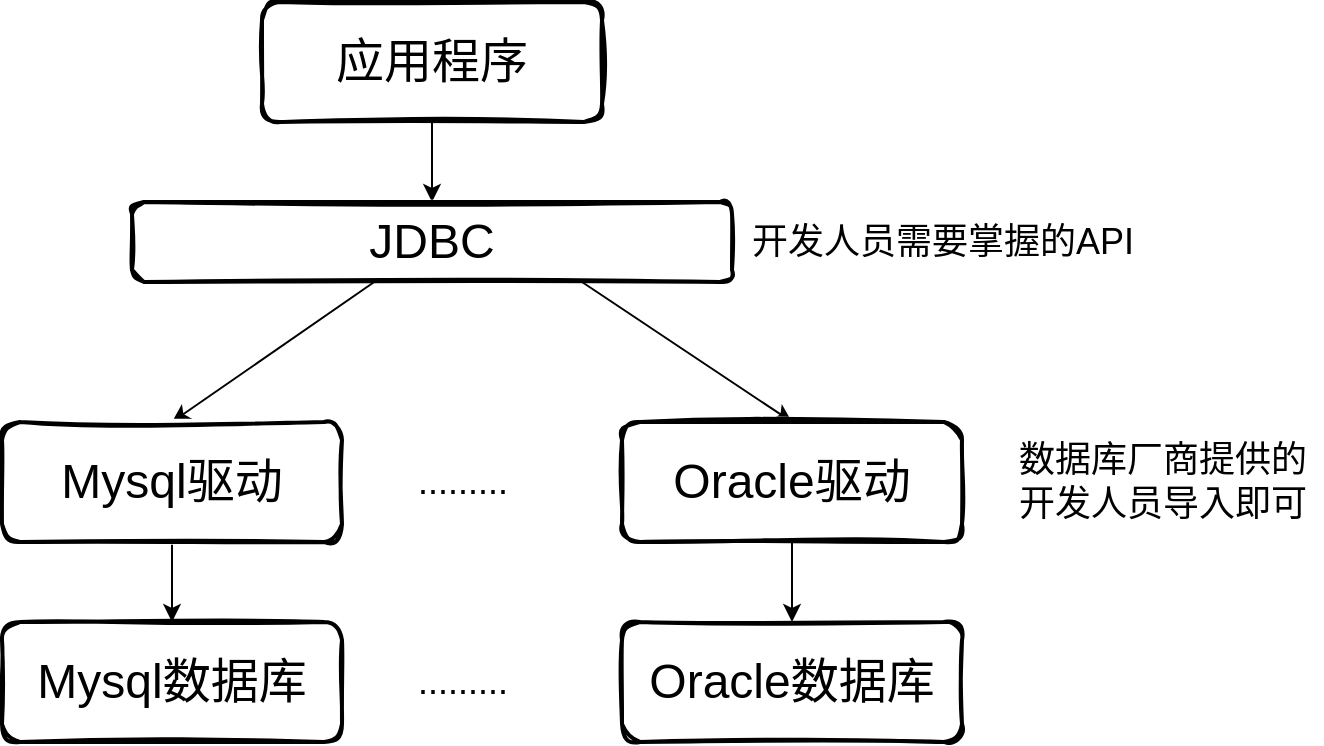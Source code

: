 <mxfile version="14.7.2" type="github">
  <diagram id="ZchLk-KhiFi6buuQg1I7" name="Page-1">
    <mxGraphModel dx="762" dy="855" grid="1" gridSize="10" guides="1" tooltips="1" connect="1" arrows="1" fold="1" page="1" pageScale="1" pageWidth="827" pageHeight="1169" math="0" shadow="0">
      <root>
        <mxCell id="0" />
        <mxCell id="1" parent="0" />
        <mxCell id="fyDUrhRCTVjrsPNfaAm0-12" style="edgeStyle=none;rounded=0;orthogonalLoop=1;jettySize=auto;html=1;exitX=0.5;exitY=1;exitDx=0;exitDy=0;entryX=0.5;entryY=0;entryDx=0;entryDy=0;" edge="1" parent="1" source="RjElgSxgtvQlfLAIb65S-2" target="fyDUrhRCTVjrsPNfaAm0-2">
          <mxGeometry relative="1" as="geometry" />
        </mxCell>
        <mxCell id="RjElgSxgtvQlfLAIb65S-2" value="&lt;span style=&quot;font-size: 24px&quot;&gt;应用程序&lt;/span&gt;" style="rounded=1;whiteSpace=wrap;html=1;strokeWidth=2;fillWeight=4;hachureGap=8;hachureAngle=45;sketch=1;" parent="1" vertex="1">
          <mxGeometry x="220" y="160" width="170" height="60" as="geometry" />
        </mxCell>
        <mxCell id="fyDUrhRCTVjrsPNfaAm0-8" style="rounded=0;orthogonalLoop=1;jettySize=auto;html=1;entryX=0.5;entryY=0;entryDx=0;entryDy=0;" edge="1" parent="1" source="fyDUrhRCTVjrsPNfaAm0-2" target="fyDUrhRCTVjrsPNfaAm0-7">
          <mxGeometry relative="1" as="geometry" />
        </mxCell>
        <mxCell id="fyDUrhRCTVjrsPNfaAm0-9" style="edgeStyle=none;rounded=0;orthogonalLoop=1;jettySize=auto;html=1;exitX=0.75;exitY=1;exitDx=0;exitDy=0;entryX=0.5;entryY=0;entryDx=0;entryDy=0;" edge="1" parent="1" source="fyDUrhRCTVjrsPNfaAm0-2" target="fyDUrhRCTVjrsPNfaAm0-5">
          <mxGeometry relative="1" as="geometry" />
        </mxCell>
        <mxCell id="fyDUrhRCTVjrsPNfaAm0-2" value="&lt;span style=&quot;font-size: 24px&quot;&gt;JDBC&lt;/span&gt;" style="rounded=1;whiteSpace=wrap;html=1;strokeWidth=2;fillWeight=4;hachureGap=8;hachureAngle=45;sketch=1;" vertex="1" parent="1">
          <mxGeometry x="155" y="260" width="300" height="40" as="geometry" />
        </mxCell>
        <mxCell id="fyDUrhRCTVjrsPNfaAm0-4" value="&lt;span style=&quot;font-size: 24px&quot;&gt;Oracle数据库&lt;/span&gt;" style="rounded=1;whiteSpace=wrap;html=1;strokeWidth=2;fillWeight=4;hachureGap=8;hachureAngle=45;sketch=1;" vertex="1" parent="1">
          <mxGeometry x="400" y="470" width="170" height="60" as="geometry" />
        </mxCell>
        <mxCell id="fyDUrhRCTVjrsPNfaAm0-10" style="edgeStyle=none;rounded=0;orthogonalLoop=1;jettySize=auto;html=1;exitX=0.5;exitY=1;exitDx=0;exitDy=0;entryX=0.5;entryY=0;entryDx=0;entryDy=0;" edge="1" parent="1" source="fyDUrhRCTVjrsPNfaAm0-5" target="fyDUrhRCTVjrsPNfaAm0-4">
          <mxGeometry relative="1" as="geometry" />
        </mxCell>
        <mxCell id="fyDUrhRCTVjrsPNfaAm0-5" value="&lt;span style=&quot;font-size: 24px&quot;&gt;Oracle驱动&lt;/span&gt;" style="rounded=1;whiteSpace=wrap;html=1;strokeWidth=2;fillWeight=4;hachureGap=8;hachureAngle=45;sketch=1;" vertex="1" parent="1">
          <mxGeometry x="400" y="370" width="170" height="60" as="geometry" />
        </mxCell>
        <mxCell id="fyDUrhRCTVjrsPNfaAm0-6" value="&lt;span style=&quot;font-size: 24px&quot;&gt;Mysql数据库&lt;/span&gt;" style="rounded=1;whiteSpace=wrap;html=1;strokeWidth=2;fillWeight=4;hachureGap=8;hachureAngle=45;sketch=1;" vertex="1" parent="1">
          <mxGeometry x="90" y="470" width="170" height="60" as="geometry" />
        </mxCell>
        <mxCell id="fyDUrhRCTVjrsPNfaAm0-11" style="edgeStyle=none;rounded=0;orthogonalLoop=1;jettySize=auto;html=1;exitX=0.5;exitY=1;exitDx=0;exitDy=0;entryX=0.5;entryY=0;entryDx=0;entryDy=0;" edge="1" parent="1" source="fyDUrhRCTVjrsPNfaAm0-7" target="fyDUrhRCTVjrsPNfaAm0-6">
          <mxGeometry relative="1" as="geometry" />
        </mxCell>
        <mxCell id="fyDUrhRCTVjrsPNfaAm0-7" value="&lt;span style=&quot;font-size: 24px&quot;&gt;Mysql驱动&lt;/span&gt;" style="rounded=1;whiteSpace=wrap;html=1;strokeWidth=2;fillWeight=4;hachureGap=8;hachureAngle=45;sketch=1;" vertex="1" parent="1">
          <mxGeometry x="90" y="370" width="170" height="60" as="geometry" />
        </mxCell>
        <mxCell id="fyDUrhRCTVjrsPNfaAm0-13" value="&lt;font style=&quot;font-size: 18px&quot;&gt;.........&lt;/font&gt;" style="text;html=1;resizable=0;autosize=1;align=center;verticalAlign=middle;points=[];fillColor=none;strokeColor=none;rounded=0;" vertex="1" parent="1">
          <mxGeometry x="290" y="390" width="60" height="20" as="geometry" />
        </mxCell>
        <mxCell id="fyDUrhRCTVjrsPNfaAm0-14" value="&lt;font style=&quot;font-size: 18px&quot;&gt;.........&lt;/font&gt;" style="text;html=1;resizable=0;autosize=1;align=center;verticalAlign=middle;points=[];fillColor=none;strokeColor=none;rounded=0;" vertex="1" parent="1">
          <mxGeometry x="290" y="490" width="60" height="20" as="geometry" />
        </mxCell>
        <mxCell id="fyDUrhRCTVjrsPNfaAm0-15" value="&lt;font style=&quot;font-size: 18px&quot;&gt;开发人员需要掌握的API&lt;/font&gt;" style="text;html=1;align=center;verticalAlign=middle;resizable=0;points=[];autosize=1;strokeColor=none;" vertex="1" parent="1">
          <mxGeometry x="455" y="270" width="210" height="20" as="geometry" />
        </mxCell>
        <mxCell id="fyDUrhRCTVjrsPNfaAm0-17" value="&lt;font style=&quot;font-size: 18px&quot;&gt;数据库厂商提供的&lt;br&gt;开发人员导入即可&lt;/font&gt;" style="text;html=1;align=center;verticalAlign=middle;resizable=0;points=[];autosize=1;strokeColor=none;" vertex="1" parent="1">
          <mxGeometry x="590" y="380" width="160" height="40" as="geometry" />
        </mxCell>
      </root>
    </mxGraphModel>
  </diagram>
</mxfile>
